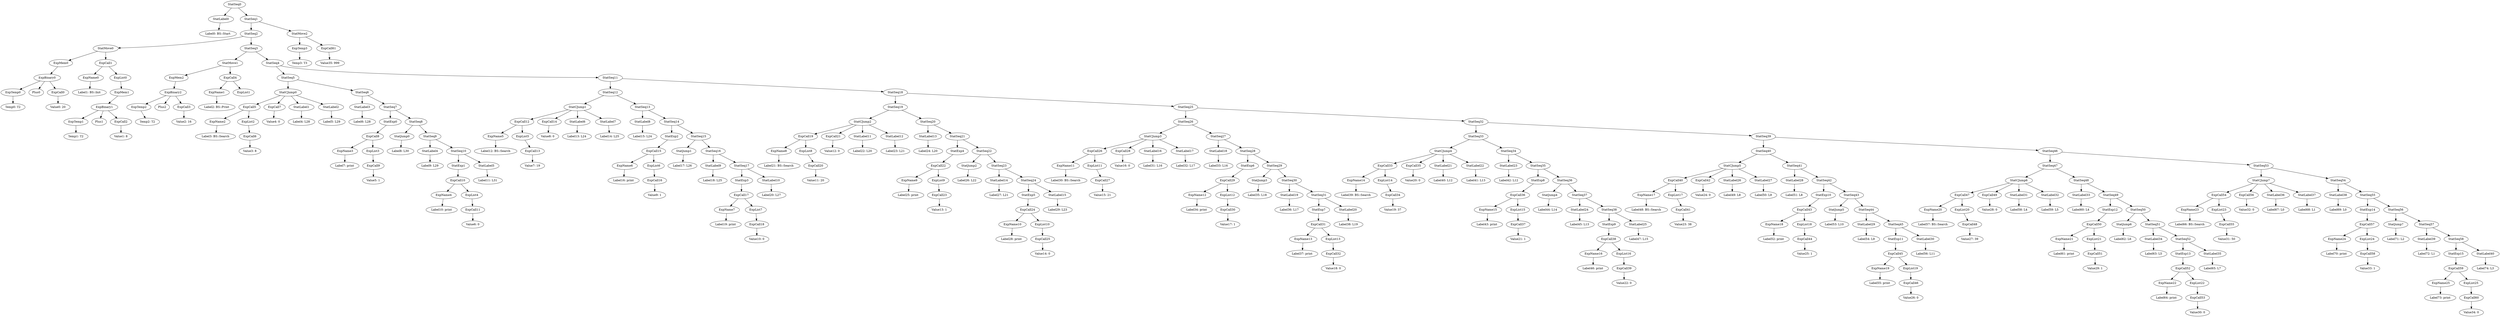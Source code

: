 digraph {
	ordering = out;
	StatLabel40 -> "Label74: L3";
	StatSeq58 -> StatExp15;
	StatSeq58 -> StatLabel40;
	ExpCall60 -> "Value34: 0";
	ExpCall59 -> ExpName25;
	ExpCall59 -> ExpList25;
	ExpName25 -> "Label73: print";
	StatSeq57 -> StatLabel39;
	StatSeq57 -> StatSeq58;
	StatJump7 -> "Label71: L2";
	ExpList24 -> ExpCall58;
	ExpCall58 -> "Value33: 1";
	StatSeq55 -> StatExp14;
	StatSeq55 -> StatSeq56;
	ExpCall57 -> ExpName24;
	ExpCall57 -> ExpList24;
	ExpName24 -> "Label70: print";
	StatSeq54 -> StatLabel38;
	StatSeq54 -> StatSeq55;
	StatSeq53 -> StatCJump7;
	StatSeq53 -> StatSeq54;
	ExpList23 -> ExpCall55;
	ExpCall55 -> "Value31: 50";
	StatLabel35 -> "Label65: L7";
	StatSeq52 -> StatExp13;
	StatSeq52 -> StatLabel35;
	StatExp13 -> ExpCall52;
	ExpCall53 -> "Value30: 0";
	ExpCall52 -> ExpName22;
	ExpCall52 -> ExpList22;
	StatSeq56 -> StatJump7;
	StatSeq56 -> StatSeq57;
	StatLabel34 -> "Label63: L5";
	StatJump6 -> "Label62: L6";
	StatSeq49 -> StatExp12;
	StatSeq49 -> StatSeq50;
	StatSeq48 -> StatLabel33;
	StatSeq48 -> StatSeq49;
	ExpCall49 -> "Value28: 0";
	StatCJump6 -> ExpCall47;
	StatCJump6 -> ExpCall49;
	StatCJump6 -> StatLabel31;
	StatCJump6 -> StatLabel32;
	ExpList20 -> ExpCall48;
	ExpCall48 -> "Value27: 39";
	ExpCall47 -> ExpName20;
	ExpCall47 -> ExpList20;
	ExpName9 -> "Label25: print";
	StatLabel26 -> "Label49: L8";
	StatSeq20 -> StatLabel13;
	StatSeq20 -> StatSeq21;
	ExpList8 -> ExpCall20;
	ExpCall7 -> "Value4: 0";
	StatSeq35 -> StatExp8;
	StatSeq35 -> StatSeq36;
	ExpCall22 -> ExpName9;
	ExpCall22 -> ExpList9;
	StatCJump1 -> ExpCall12;
	StatCJump1 -> ExpCall14;
	StatCJump1 -> StatLabel6;
	StatCJump1 -> StatLabel7;
	ExpCall3 -> "Value2: 16";
	ExpName16 -> "Label46: print";
	StatLabel10 -> "Label20: L27";
	StatCJump7 -> ExpCall54;
	StatCJump7 -> ExpCall56;
	StatCJump7 -> StatLabel36;
	StatCJump7 -> StatLabel37;
	StatJump2 -> "Label26: L22";
	ExpList7 -> ExpCall18;
	ExpList22 -> ExpCall53;
	StatSeq50 -> StatJump6;
	StatSeq50 -> StatSeq51;
	ExpCall17 -> ExpName7;
	ExpCall17 -> ExpList7;
	StatSeq40 -> StatCJump5;
	StatSeq40 -> StatSeq41;
	StatSeq16 -> StatLabel9;
	StatSeq16 -> StatSeq17;
	StatLabel36 -> "Label67: L0";
	ExpCall50 -> ExpName21;
	ExpCall50 -> ExpList21;
	StatSeq7 -> StatExp0;
	StatSeq7 -> StatSeq8;
	StatExp8 -> ExpCall36;
	ExpCall21 -> "Value12: 0";
	StatJump1 -> "Label17: L26";
	StatExp2 -> ExpCall15;
	StatExp14 -> ExpCall57;
	ExpName3 -> "Label7: print";
	ExpList6 -> ExpCall16;
	StatLabel33 -> "Label60: L4";
	ExpName15 -> "Label43: print";
	ExpCall16 -> "Value9: 1";
	StatSeq23 -> StatLabel14;
	StatSeq23 -> StatSeq24;
	ExpName6 -> "Label16: print";
	StatLabel7 -> "Label14: L25";
	StatLabel39 -> "Label72: L1";
	StatLabel6 -> "Label13: L24";
	ExpCall25 -> "Value14: 0";
	ExpCall13 -> "Value7: 19";
	StatLabel21 -> "Label40: L12";
	StatSeq44 -> StatLabel29;
	StatSeq44 -> StatSeq45;
	ExpCall12 -> ExpName5;
	ExpCall12 -> ExpList5;
	StatLabel2 -> "Label5: L29";
	StatLabel11 -> "Label22: L20";
	StatExp12 -> ExpCall50;
	StatLabel5 -> "Label11: L31";
	ExpList11 -> ExpCall27;
	StatSeq29 -> StatJump3;
	StatSeq29 -> StatSeq30;
	ExpCall5 -> ExpName2;
	ExpCall5 -> ExpList2;
	StatExp1 -> ExpCall10;
	ExpName1 -> "Label2: BS::Print";
	StatSeq13 -> StatLabel8;
	StatSeq13 -> StatSeq14;
	StatMove1 -> ExpMem2;
	StatMove1 -> ExpCall4;
	ExpCall43 -> ExpName18;
	ExpCall43 -> ExpList18;
	ExpList18 -> ExpCall44;
	ExpCall20 -> "Value11: 20";
	ExpCall40 -> ExpName17;
	ExpCall40 -> ExpList17;
	ExpCall44 -> "Value25: 1";
	StatLabel13 -> "Label24: L20";
	StatSeq2 -> StatMove0;
	StatSeq2 -> StatSeq3;
	ExpCall27 -> "Value15: 21";
	StatCJump2 -> ExpCall19;
	StatCJump2 -> ExpCall21;
	StatCJump2 -> StatLabel11;
	StatCJump2 -> StatLabel12;
	StatLabel23 -> "Label42: L12";
	ExpMem1 -> ExpBinary1;
	ExpList4 -> ExpCall11;
	ExpCall2 -> "Value1: 8";
	ExpCall14 -> "Value8: 0";
	ExpName4 -> "Label10: print";
	StatMove0 -> ExpMem0;
	StatMove0 -> ExpCall1;
	StatCJump0 -> ExpCall5;
	StatCJump0 -> ExpCall7;
	StatCJump0 -> StatLabel1;
	StatCJump0 -> StatLabel2;
	ExpList0 -> ExpMem1;
	StatSeq11 -> StatSeq12;
	StatSeq11 -> StatSeq18;
	StatSeq42 -> StatExp10;
	StatSeq42 -> StatSeq43;
	ExpMem2 -> ExpBinary2;
	StatLabel22 -> "Label41: L13";
	StatLabel1 -> "Label4: L28";
	StatJump0 -> "Label8: L30";
	ExpName7 -> "Label19: print";
	StatLabel18 -> "Label33: L16";
	ExpCall0 -> "Value0: 20";
	StatLabel37 -> "Label68: L1";
	ExpList21 -> ExpCall51;
	ExpTemp0 -> "Temp0: T2";
	StatSeq9 -> StatLabel4;
	StatSeq9 -> StatSeq10;
	ExpList13 -> ExpCall32;
	StatSeq17 -> StatExp3;
	StatSeq17 -> StatLabel10;
	StatLabel0 -> "Label0: BS::Start";
	StatSeq1 -> StatSeq2;
	StatSeq1 -> StatMove2;
	StatSeq30 -> StatLabel19;
	StatSeq30 -> StatSeq31;
	StatSeq47 -> StatCJump6;
	StatSeq47 -> StatSeq48;
	StatLabel29 -> "Label54: L9";
	StatLabel9 -> "Label18: L25";
	StatLabel25 -> "Label47: L15";
	ExpCall19 -> ExpName8;
	ExpCall19 -> ExpList8;
	StatSeq5 -> StatCJump0;
	StatSeq5 -> StatSeq6;
	ExpTemp2 -> "Temp2: T2";
	StatExp0 -> ExpCall8;
	StatSeq0 -> StatLabel0;
	StatSeq0 -> StatSeq1;
	ExpTemp1 -> "Temp1: T2";
	StatLabel32 -> "Label59: L5";
	ExpBinary2 -> ExpTemp2;
	ExpBinary2 -> Plus2;
	ExpBinary2 -> ExpCall3;
	ExpBinary1 -> ExpTemp1;
	ExpBinary1 -> Plus1;
	ExpBinary1 -> ExpCall2;
	ExpCall54 -> ExpName23;
	ExpCall54 -> ExpList23;
	ExpCall8 -> ExpName3;
	ExpCall8 -> ExpList3;
	StatLabel31 -> "Label58: L4";
	ExpCall18 -> "Value10: 0";
	StatSeq4 -> StatSeq5;
	StatSeq4 -> StatSeq11;
	ExpMem0 -> ExpBinary0;
	ExpName5 -> "Label12: BS::Search";
	ExpName0 -> "Label1: BS::Init";
	StatExp4 -> ExpCall22;
	StatSeq27 -> StatLabel18;
	StatSeq27 -> StatSeq28;
	ExpList2 -> ExpCall6;
	StatSeq32 -> StatSeq33;
	StatSeq32 -> StatSeq39;
	ExpCall4 -> ExpName1;
	ExpCall4 -> ExpList1;
	StatJump3 -> "Label35: L18";
	ExpList3 -> ExpCall9;
	StatLabel19 -> "Label36: L17";
	ExpTemp3 -> "Temp3: T3";
	StatSeq37 -> StatLabel24;
	StatSeq37 -> StatSeq38;
	StatLabel8 -> "Label15: L24";
	StatSeq6 -> StatLabel3;
	StatSeq6 -> StatSeq7;
	ExpList19 -> ExpCall46;
	StatSeq8 -> StatJump0;
	StatSeq8 -> StatSeq9;
	ExpName21 -> "Label61: print";
	StatLabel16 -> "Label31: L16";
	ExpCall10 -> ExpName4;
	ExpCall10 -> ExpList4;
	ExpCall36 -> ExpName15;
	ExpCall36 -> ExpList15;
	StatMove2 -> ExpTemp3;
	StatMove2 -> ExpCall61;
	ExpName8 -> "Label21: BS::Search";
	ExpList16 -> ExpCall39;
	ExpList5 -> ExpCall13;
	ExpCall61 -> "Value35: 999";
	StatSeq38 -> StatExp9;
	StatSeq38 -> StatLabel25;
	ExpCall9 -> "Value5: 1";
	StatSeq3 -> StatMove1;
	StatSeq3 -> StatSeq4;
	ExpCall15 -> ExpName6;
	ExpCall15 -> ExpList6;
	ExpCall46 -> "Value26: 0";
	StatSeq21 -> StatExp4;
	StatSeq21 -> StatSeq22;
	StatSeq10 -> StatExp1;
	StatSeq10 -> StatLabel5;
	StatLabel14 -> "Label27: L21";
	ExpName10 -> "Label28: print";
	StatSeq39 -> StatSeq40;
	StatSeq39 -> StatSeq46;
	StatLabel38 -> "Label69: L0";
	ExpCall24 -> ExpName10;
	ExpCall24 -> ExpList10;
	StatLabel27 -> "Label50: L9";
	ExpList10 -> ExpCall25;
	StatExp6 -> ExpCall29;
	ExpBinary0 -> ExpTemp0;
	ExpBinary0 -> Plus0;
	ExpBinary0 -> ExpCall0;
	StatLabel12 -> "Label23: L21";
	StatExp5 -> ExpCall24;
	StatSeq46 -> StatSeq47;
	StatSeq46 -> StatSeq53;
	StatSeq24 -> StatExp5;
	StatSeq24 -> StatLabel15;
	StatLabel15 -> "Label29: L23";
	StatExp15 -> ExpCall59;
	ExpList12 -> ExpCall30;
	ExpName2 -> "Label3: BS::Search";
	ExpCall37 -> "Value21: 1";
	ExpName11 -> "Label30: BS::Search";
	ExpCall26 -> ExpName11;
	ExpCall26 -> ExpList11;
	ExpList9 -> ExpCall23;
	StatCJump3 -> ExpCall26;
	StatCJump3 -> ExpCall28;
	StatCJump3 -> StatLabel16;
	StatCJump3 -> StatLabel17;
	ExpCall6 -> "Value3: 8";
	ExpCall28 -> "Value16: 0";
	StatSeq26 -> StatCJump3;
	StatSeq26 -> StatSeq27;
	ExpName12 -> "Label34: print";
	ExpCall51 -> "Value29: 1";
	StatSeq31 -> StatExp7;
	StatSeq31 -> StatLabel20;
	StatSeq51 -> StatLabel34;
	StatSeq51 -> StatSeq52;
	ExpCall29 -> ExpName12;
	ExpCall29 -> ExpList12;
	ExpCall30 -> "Value17: 1";
	StatSeq28 -> StatExp6;
	StatSeq28 -> StatSeq29;
	ExpName18 -> "Label52: print";
	ExpName13 -> "Label37: print";
	ExpName22 -> "Label64: print";
	StatLabel4 -> "Label9: L29";
	ExpCall32 -> "Value18: 0";
	ExpList25 -> ExpCall60;
	StatExp7 -> ExpCall31;
	StatSeq25 -> StatSeq26;
	StatSeq25 -> StatSeq32;
	ExpName14 -> "Label39: BS::Search";
	ExpCall33 -> ExpName14;
	ExpCall33 -> ExpList14;
	StatSeq12 -> StatCJump1;
	StatSeq12 -> StatSeq13;
	ExpCall34 -> "Value19: 37";
	ExpList14 -> ExpCall34;
	StatSeq14 -> StatExp2;
	StatSeq14 -> StatSeq15;
	StatCJump4 -> ExpCall33;
	StatCJump4 -> ExpCall35;
	StatCJump4 -> StatLabel21;
	StatCJump4 -> StatLabel22;
	StatLabel30 -> "Label56: L11";
	ExpCall56 -> "Value32: 0";
	ExpCall35 -> "Value20: 0";
	StatSeq15 -> StatJump1;
	StatSeq15 -> StatSeq16;
	StatSeq33 -> StatCJump4;
	StatSeq33 -> StatSeq34;
	StatSeq34 -> StatLabel23;
	StatSeq34 -> StatSeq35;
	ExpList15 -> ExpCall37;
	ExpCall31 -> ExpName13;
	ExpCall31 -> ExpList13;
	StatJump4 -> "Label44: L14";
	StatSeq36 -> StatJump4;
	StatSeq36 -> StatSeq37;
	StatLabel24 -> "Label45: L13";
	ExpName23 -> "Label66: BS::Search";
	StatExp9 -> ExpCall38;
	ExpCall38 -> ExpName16;
	ExpCall38 -> ExpList16;
	StatSeq19 -> StatCJump2;
	StatSeq19 -> StatSeq20;
	StatSeq22 -> StatJump2;
	StatSeq22 -> StatSeq23;
	ExpCall39 -> "Value22: 0";
	ExpCall11 -> "Value6: 0";
	ExpName17 -> "Label48: BS::Search";
	ExpCall41 -> "Value23: 38";
	ExpList17 -> ExpCall41;
	ExpCall1 -> ExpName0;
	ExpCall1 -> ExpList0;
	StatLabel20 -> "Label38: L19";
	StatCJump5 -> ExpCall40;
	StatCJump5 -> ExpCall42;
	StatCJump5 -> StatLabel26;
	StatCJump5 -> StatLabel27;
	ExpCall42 -> "Value24: 0";
	ExpCall23 -> "Value13: 1";
	StatLabel28 -> "Label51: L8";
	StatLabel3 -> "Label6: L28";
	StatSeq18 -> StatSeq19;
	StatSeq18 -> StatSeq25;
	StatSeq41 -> StatLabel28;
	StatSeq41 -> StatSeq42;
	StatExp10 -> ExpCall43;
	StatExp3 -> ExpCall17;
	ExpCall45 -> ExpName19;
	ExpCall45 -> ExpList19;
	StatLabel17 -> "Label32: L17";
	StatJump5 -> "Label53: L10";
	StatSeq43 -> StatJump5;
	StatSeq43 -> StatSeq44;
	ExpName19 -> "Label55: print";
	StatExp11 -> ExpCall45;
	StatSeq45 -> StatExp11;
	StatSeq45 -> StatLabel30;
	ExpName20 -> "Label57: BS::Search";
}

